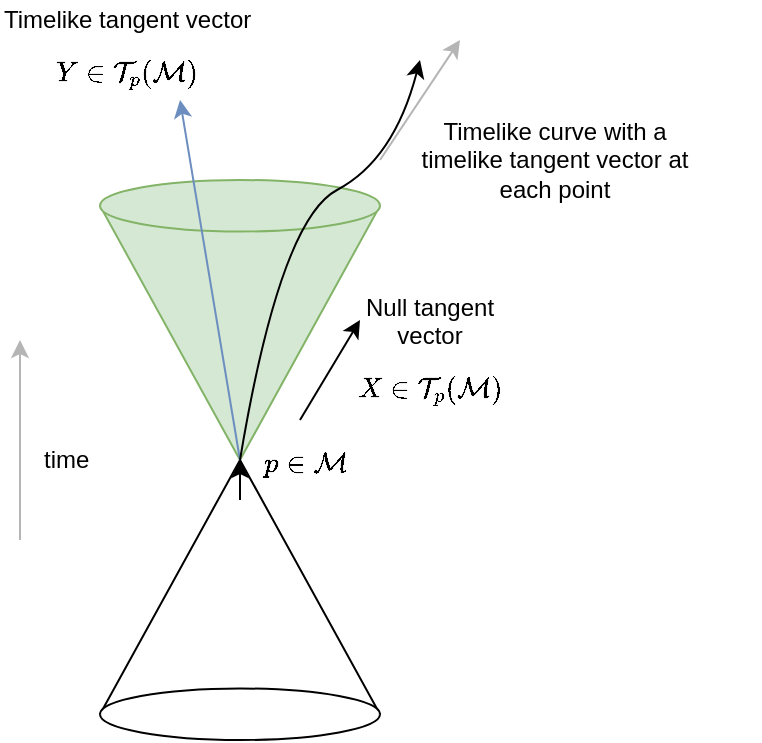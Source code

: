 <mxfile version="12.1.7" type="device" pages="1"><diagram id="vvkqm_wp-_tBdNOy49AC" name="Page-1"><mxGraphModel dx="1092" dy="738" grid="1" gridSize="10" guides="1" tooltips="1" connect="1" arrows="1" fold="1" page="1" pageScale="1" pageWidth="827" pageHeight="1169" math="1" shadow="0"><root><mxCell id="0"/><mxCell id="1" parent="0"/><mxCell id="pagrqb-xjA1MpHd4jhAM-1" value="" style="verticalLabelPosition=bottom;verticalAlign=top;html=1;shape=mxgraph.basic.cone" vertex="1" parent="1"><mxGeometry x="300" y="260" width="140" height="140" as="geometry"/></mxCell><mxCell id="pagrqb-xjA1MpHd4jhAM-2" value="" style="verticalLabelPosition=bottom;verticalAlign=top;html=1;shape=mxgraph.basic.cone;rotation=180;fillColor=#d5e8d4;strokeColor=#82b366;" vertex="1" parent="1"><mxGeometry x="300" y="120" width="140" height="140" as="geometry"/></mxCell><mxCell id="pagrqb-xjA1MpHd4jhAM-3" value="$$ p \in \mathcal{ M } $$" style="text;html=1;resizable=0;points=[];autosize=1;align=left;verticalAlign=top;spacingTop=-4;" vertex="1" parent="1"><mxGeometry x="380" y="240" width="140" height="20" as="geometry"/></mxCell><mxCell id="pagrqb-xjA1MpHd4jhAM-6" value="" style="endArrow=classic;html=1;" edge="1" parent="1"><mxGeometry width="50" height="50" relative="1" as="geometry"><mxPoint x="400" y="240" as="sourcePoint"/><mxPoint x="430" y="190" as="targetPoint"/></mxGeometry></mxCell><mxCell id="pagrqb-xjA1MpHd4jhAM-7" value="Null tangent vector $$ X \in \mathcal{ T}_ p ( \mathcal{ M} )&amp;nbsp; $$" style="text;html=1;strokeColor=none;fillColor=none;align=center;verticalAlign=middle;whiteSpace=wrap;rounded=0;" vertex="1" parent="1"><mxGeometry x="430" y="200" width="70" height="20" as="geometry"/></mxCell><mxCell id="pagrqb-xjA1MpHd4jhAM-9" style="edgeStyle=orthogonalEdgeStyle;rounded=0;orthogonalLoop=1;jettySize=auto;html=1;exitX=0.5;exitY=0;exitDx=0;exitDy=0;exitPerimeter=0;" edge="1" parent="1" source="pagrqb-xjA1MpHd4jhAM-2" target="pagrqb-xjA1MpHd4jhAM-2"><mxGeometry relative="1" as="geometry"/></mxCell><mxCell id="pagrqb-xjA1MpHd4jhAM-10" value="" style="endArrow=classic;html=1;exitX=0.5;exitY=0;exitDx=0;exitDy=0;exitPerimeter=0;fillColor=#dae8fc;strokeColor=#6c8ebf;" edge="1" parent="1" source="pagrqb-xjA1MpHd4jhAM-2"><mxGeometry width="50" height="50" relative="1" as="geometry"><mxPoint x="300" y="470" as="sourcePoint"/><mxPoint x="340" y="80" as="targetPoint"/></mxGeometry></mxCell><mxCell id="pagrqb-xjA1MpHd4jhAM-11" value="Timelike tangent vector $$ Y&amp;nbsp; \in \mathcal{ T } _ p ( \mathcal { M } ) $$&lt;br&gt;&amp;nbsp;" style="text;html=1;resizable=0;points=[];autosize=1;align=left;verticalAlign=top;spacingTop=-4;" vertex="1" parent="1"><mxGeometry x="250" y="30" width="380" height="30" as="geometry"/></mxCell><mxCell id="pagrqb-xjA1MpHd4jhAM-12" value="" style="curved=1;endArrow=classic;html=1;exitX=0.5;exitY=0;exitDx=0;exitDy=0;exitPerimeter=0;" edge="1" parent="1" source="pagrqb-xjA1MpHd4jhAM-1"><mxGeometry width="50" height="50" relative="1" as="geometry"><mxPoint x="260" y="470" as="sourcePoint"/><mxPoint x="460" y="60" as="targetPoint"/><Array as="points"><mxPoint x="390" y="140"/><mxPoint x="447" y="110"/></Array></mxGeometry></mxCell><mxCell id="pagrqb-xjA1MpHd4jhAM-14" value="" style="endArrow=classic;html=1;strokeColor=#B5B5B5;" edge="1" parent="1"><mxGeometry width="50" height="50" relative="1" as="geometry"><mxPoint x="260" y="300" as="sourcePoint"/><mxPoint x="260" y="200" as="targetPoint"/></mxGeometry></mxCell><mxCell id="pagrqb-xjA1MpHd4jhAM-15" value="time" style="text;html=1;resizable=0;points=[];autosize=1;align=left;verticalAlign=top;spacingTop=-4;" vertex="1" parent="1"><mxGeometry x="270" y="250" width="40" height="20" as="geometry"/></mxCell><mxCell id="pagrqb-xjA1MpHd4jhAM-16" value="" style="endArrow=classic;html=1;strokeColor=#B5B5B5;" edge="1" parent="1"><mxGeometry width="50" height="50" relative="1" as="geometry"><mxPoint x="440" y="110" as="sourcePoint"/><mxPoint x="480" y="50" as="targetPoint"/></mxGeometry></mxCell><mxCell id="pagrqb-xjA1MpHd4jhAM-17" value="Timelike curve with a timelike tangent vector at each point" style="text;html=1;strokeColor=none;fillColor=none;align=center;verticalAlign=middle;whiteSpace=wrap;rounded=0;" vertex="1" parent="1"><mxGeometry x="450" y="100" width="155" height="20" as="geometry"/></mxCell></root></mxGraphModel></diagram></mxfile>